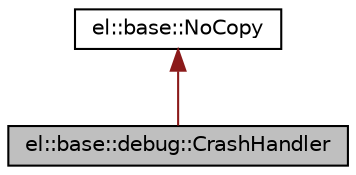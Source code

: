 digraph "el::base::debug::CrashHandler"
{
  edge [fontname="Helvetica",fontsize="10",labelfontname="Helvetica",labelfontsize="10"];
  node [fontname="Helvetica",fontsize="10",shape=record];
  Node1 [label="el::base::debug::CrashHandler",height=0.2,width=0.4,color="black", fillcolor="grey75", style="filled", fontcolor="black"];
  Node2 -> Node1 [dir="back",color="firebrick4",fontsize="10",style="solid"];
  Node2 [label="el::base::NoCopy",height=0.2,width=0.4,color="black", fillcolor="white", style="filled",URL="$d3/d8b/a00059.html",tooltip="Internal helper class that prevent copy constructor for class. "];
}
